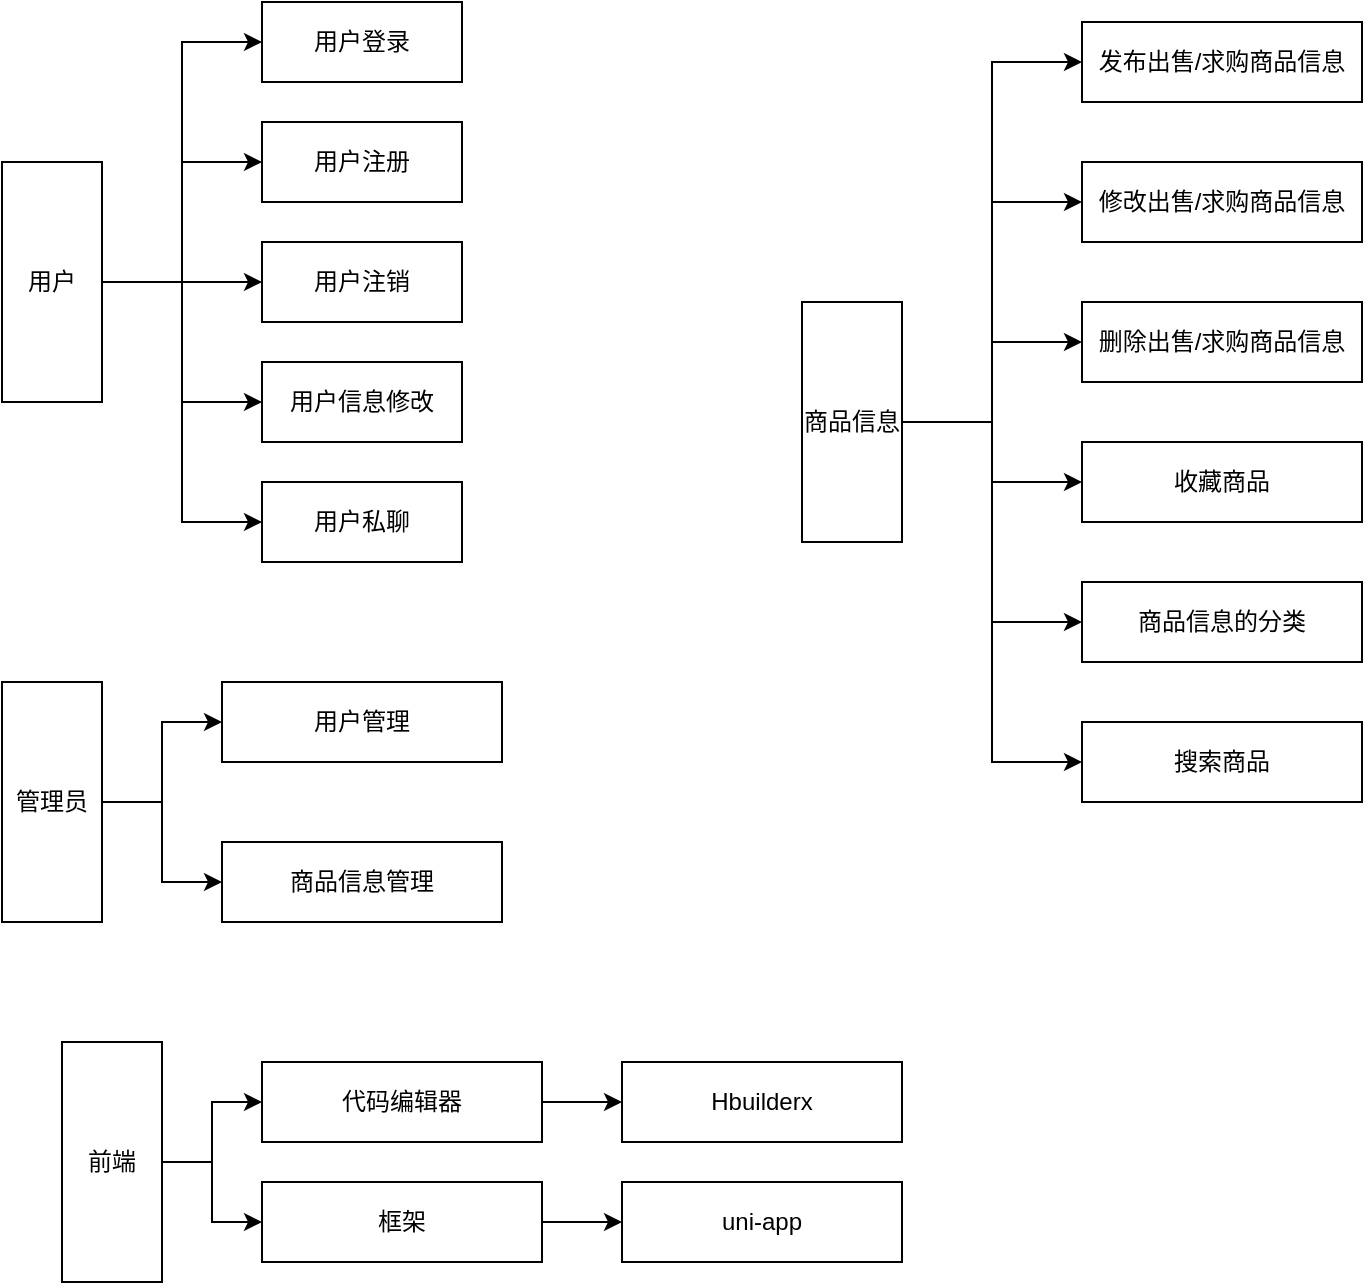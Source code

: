 <mxfile version="22.1.17" type="github">
  <diagram id="8NiMLxr8s7SlpGP2j4rl" name="第 1 页">
    <mxGraphModel dx="1034" dy="412" grid="1" gridSize="10" guides="1" tooltips="1" connect="1" arrows="1" fold="1" page="1" pageScale="1" pageWidth="827" pageHeight="1169" math="0" shadow="0">
      <root>
        <mxCell id="0" />
        <mxCell id="1" parent="0" />
        <mxCell id="yjyAZag0v-w1nwtXMWmd-36" style="edgeStyle=orthogonalEdgeStyle;rounded=0;orthogonalLoop=1;jettySize=auto;html=1;entryX=0;entryY=0.5;entryDx=0;entryDy=0;" edge="1" parent="1" source="yjyAZag0v-w1nwtXMWmd-1" target="yjyAZag0v-w1nwtXMWmd-3">
          <mxGeometry relative="1" as="geometry" />
        </mxCell>
        <mxCell id="yjyAZag0v-w1nwtXMWmd-37" style="edgeStyle=orthogonalEdgeStyle;rounded=0;orthogonalLoop=1;jettySize=auto;html=1;entryX=0;entryY=0.5;entryDx=0;entryDy=0;" edge="1" parent="1" source="yjyAZag0v-w1nwtXMWmd-1" target="yjyAZag0v-w1nwtXMWmd-4">
          <mxGeometry relative="1" as="geometry" />
        </mxCell>
        <mxCell id="yjyAZag0v-w1nwtXMWmd-38" style="edgeStyle=orthogonalEdgeStyle;rounded=0;orthogonalLoop=1;jettySize=auto;html=1;entryX=0;entryY=0.5;entryDx=0;entryDy=0;" edge="1" parent="1" source="yjyAZag0v-w1nwtXMWmd-1" target="yjyAZag0v-w1nwtXMWmd-17">
          <mxGeometry relative="1" as="geometry" />
        </mxCell>
        <mxCell id="yjyAZag0v-w1nwtXMWmd-39" style="edgeStyle=orthogonalEdgeStyle;rounded=0;orthogonalLoop=1;jettySize=auto;html=1;entryX=0;entryY=0.5;entryDx=0;entryDy=0;" edge="1" parent="1" source="yjyAZag0v-w1nwtXMWmd-1" target="yjyAZag0v-w1nwtXMWmd-18">
          <mxGeometry relative="1" as="geometry" />
        </mxCell>
        <mxCell id="yjyAZag0v-w1nwtXMWmd-40" style="edgeStyle=orthogonalEdgeStyle;rounded=0;orthogonalLoop=1;jettySize=auto;html=1;entryX=0;entryY=0.5;entryDx=0;entryDy=0;" edge="1" parent="1" source="yjyAZag0v-w1nwtXMWmd-1" target="yjyAZag0v-w1nwtXMWmd-19">
          <mxGeometry relative="1" as="geometry" />
        </mxCell>
        <mxCell id="yjyAZag0v-w1nwtXMWmd-1" value="用户" style="rounded=0;whiteSpace=wrap;html=1;" vertex="1" parent="1">
          <mxGeometry x="50" y="100" width="50" height="120" as="geometry" />
        </mxCell>
        <mxCell id="yjyAZag0v-w1nwtXMWmd-3" value="用户登录" style="rounded=0;whiteSpace=wrap;html=1;" vertex="1" parent="1">
          <mxGeometry x="180" y="20" width="100" height="40" as="geometry" />
        </mxCell>
        <mxCell id="yjyAZag0v-w1nwtXMWmd-4" value="用户注册" style="rounded=0;whiteSpace=wrap;html=1;" vertex="1" parent="1">
          <mxGeometry x="180" y="80" width="100" height="40" as="geometry" />
        </mxCell>
        <mxCell id="yjyAZag0v-w1nwtXMWmd-17" value="用户注销" style="rounded=0;whiteSpace=wrap;html=1;" vertex="1" parent="1">
          <mxGeometry x="180" y="140" width="100" height="40" as="geometry" />
        </mxCell>
        <mxCell id="yjyAZag0v-w1nwtXMWmd-18" value="用户信息修改" style="rounded=0;whiteSpace=wrap;html=1;" vertex="1" parent="1">
          <mxGeometry x="180" y="200" width="100" height="40" as="geometry" />
        </mxCell>
        <mxCell id="yjyAZag0v-w1nwtXMWmd-19" value="用户私聊" style="rounded=0;whiteSpace=wrap;html=1;" vertex="1" parent="1">
          <mxGeometry x="180" y="260" width="100" height="40" as="geometry" />
        </mxCell>
        <mxCell id="yjyAZag0v-w1nwtXMWmd-20" value="发布出售/求购商品信息" style="rounded=0;whiteSpace=wrap;html=1;" vertex="1" parent="1">
          <mxGeometry x="590" y="30" width="140" height="40" as="geometry" />
        </mxCell>
        <mxCell id="yjyAZag0v-w1nwtXMWmd-22" value="收藏商品" style="rounded=0;whiteSpace=wrap;html=1;" vertex="1" parent="1">
          <mxGeometry x="590" y="240" width="140" height="40" as="geometry" />
        </mxCell>
        <mxCell id="yjyAZag0v-w1nwtXMWmd-41" style="edgeStyle=orthogonalEdgeStyle;rounded=0;orthogonalLoop=1;jettySize=auto;html=1;entryX=0;entryY=0.5;entryDx=0;entryDy=0;" edge="1" parent="1" source="yjyAZag0v-w1nwtXMWmd-23" target="yjyAZag0v-w1nwtXMWmd-20">
          <mxGeometry relative="1" as="geometry" />
        </mxCell>
        <mxCell id="yjyAZag0v-w1nwtXMWmd-42" style="edgeStyle=orthogonalEdgeStyle;rounded=0;orthogonalLoop=1;jettySize=auto;html=1;entryX=0;entryY=0.5;entryDx=0;entryDy=0;" edge="1" parent="1" source="yjyAZag0v-w1nwtXMWmd-23" target="yjyAZag0v-w1nwtXMWmd-25">
          <mxGeometry relative="1" as="geometry" />
        </mxCell>
        <mxCell id="yjyAZag0v-w1nwtXMWmd-43" style="edgeStyle=orthogonalEdgeStyle;rounded=0;orthogonalLoop=1;jettySize=auto;html=1;entryX=0;entryY=0.5;entryDx=0;entryDy=0;" edge="1" parent="1" source="yjyAZag0v-w1nwtXMWmd-23" target="yjyAZag0v-w1nwtXMWmd-28">
          <mxGeometry relative="1" as="geometry" />
        </mxCell>
        <mxCell id="yjyAZag0v-w1nwtXMWmd-44" style="edgeStyle=orthogonalEdgeStyle;rounded=0;orthogonalLoop=1;jettySize=auto;html=1;entryX=0;entryY=0.5;entryDx=0;entryDy=0;" edge="1" parent="1" source="yjyAZag0v-w1nwtXMWmd-23" target="yjyAZag0v-w1nwtXMWmd-22">
          <mxGeometry relative="1" as="geometry" />
        </mxCell>
        <mxCell id="yjyAZag0v-w1nwtXMWmd-45" style="edgeStyle=orthogonalEdgeStyle;rounded=0;orthogonalLoop=1;jettySize=auto;html=1;entryX=0;entryY=0.5;entryDx=0;entryDy=0;" edge="1" parent="1" source="yjyAZag0v-w1nwtXMWmd-23" target="yjyAZag0v-w1nwtXMWmd-34">
          <mxGeometry relative="1" as="geometry" />
        </mxCell>
        <mxCell id="yjyAZag0v-w1nwtXMWmd-46" style="edgeStyle=orthogonalEdgeStyle;rounded=0;orthogonalLoop=1;jettySize=auto;html=1;entryX=0;entryY=0.5;entryDx=0;entryDy=0;" edge="1" parent="1" source="yjyAZag0v-w1nwtXMWmd-23" target="yjyAZag0v-w1nwtXMWmd-35">
          <mxGeometry relative="1" as="geometry" />
        </mxCell>
        <mxCell id="yjyAZag0v-w1nwtXMWmd-23" value="商品信息" style="rounded=0;whiteSpace=wrap;html=1;" vertex="1" parent="1">
          <mxGeometry x="450" y="170" width="50" height="120" as="geometry" />
        </mxCell>
        <mxCell id="yjyAZag0v-w1nwtXMWmd-25" value="修改出售/求购商品信息" style="rounded=0;whiteSpace=wrap;html=1;" vertex="1" parent="1">
          <mxGeometry x="590" y="100" width="140" height="40" as="geometry" />
        </mxCell>
        <mxCell id="yjyAZag0v-w1nwtXMWmd-28" value="删除出售/求购商品信息" style="rounded=0;whiteSpace=wrap;html=1;" vertex="1" parent="1">
          <mxGeometry x="590" y="170" width="140" height="40" as="geometry" />
        </mxCell>
        <mxCell id="yjyAZag0v-w1nwtXMWmd-47" style="edgeStyle=orthogonalEdgeStyle;rounded=0;orthogonalLoop=1;jettySize=auto;html=1;entryX=0;entryY=0.5;entryDx=0;entryDy=0;" edge="1" parent="1" source="yjyAZag0v-w1nwtXMWmd-29" target="yjyAZag0v-w1nwtXMWmd-32">
          <mxGeometry relative="1" as="geometry" />
        </mxCell>
        <mxCell id="yjyAZag0v-w1nwtXMWmd-48" style="edgeStyle=orthogonalEdgeStyle;rounded=0;orthogonalLoop=1;jettySize=auto;html=1;entryX=0;entryY=0.5;entryDx=0;entryDy=0;" edge="1" parent="1" source="yjyAZag0v-w1nwtXMWmd-29" target="yjyAZag0v-w1nwtXMWmd-33">
          <mxGeometry relative="1" as="geometry" />
        </mxCell>
        <mxCell id="yjyAZag0v-w1nwtXMWmd-29" value="管理员" style="rounded=0;whiteSpace=wrap;html=1;" vertex="1" parent="1">
          <mxGeometry x="50" y="360" width="50" height="120" as="geometry" />
        </mxCell>
        <mxCell id="yjyAZag0v-w1nwtXMWmd-32" value="用户管理" style="rounded=0;whiteSpace=wrap;html=1;" vertex="1" parent="1">
          <mxGeometry x="160" y="360" width="140" height="40" as="geometry" />
        </mxCell>
        <mxCell id="yjyAZag0v-w1nwtXMWmd-33" value="商品信息管理" style="rounded=0;whiteSpace=wrap;html=1;" vertex="1" parent="1">
          <mxGeometry x="160" y="440" width="140" height="40" as="geometry" />
        </mxCell>
        <mxCell id="yjyAZag0v-w1nwtXMWmd-34" value="商品信息的分类" style="rounded=0;whiteSpace=wrap;html=1;" vertex="1" parent="1">
          <mxGeometry x="590" y="310" width="140" height="40" as="geometry" />
        </mxCell>
        <mxCell id="yjyAZag0v-w1nwtXMWmd-35" value="搜索商品" style="rounded=0;whiteSpace=wrap;html=1;" vertex="1" parent="1">
          <mxGeometry x="590" y="380" width="140" height="40" as="geometry" />
        </mxCell>
        <mxCell id="yjyAZag0v-w1nwtXMWmd-57" style="edgeStyle=orthogonalEdgeStyle;rounded=0;orthogonalLoop=1;jettySize=auto;html=1;entryX=0;entryY=0.5;entryDx=0;entryDy=0;" edge="1" parent="1" source="yjyAZag0v-w1nwtXMWmd-49" target="yjyAZag0v-w1nwtXMWmd-51">
          <mxGeometry relative="1" as="geometry" />
        </mxCell>
        <mxCell id="yjyAZag0v-w1nwtXMWmd-58" style="edgeStyle=orthogonalEdgeStyle;rounded=0;orthogonalLoop=1;jettySize=auto;html=1;entryX=0;entryY=0.5;entryDx=0;entryDy=0;" edge="1" parent="1" source="yjyAZag0v-w1nwtXMWmd-49" target="yjyAZag0v-w1nwtXMWmd-55">
          <mxGeometry relative="1" as="geometry" />
        </mxCell>
        <mxCell id="yjyAZag0v-w1nwtXMWmd-49" value="前端" style="rounded=0;whiteSpace=wrap;html=1;" vertex="1" parent="1">
          <mxGeometry x="80" y="540" width="50" height="120" as="geometry" />
        </mxCell>
        <mxCell id="yjyAZag0v-w1nwtXMWmd-59" value="" style="edgeStyle=orthogonalEdgeStyle;rounded=0;orthogonalLoop=1;jettySize=auto;html=1;" edge="1" parent="1" source="yjyAZag0v-w1nwtXMWmd-51" target="yjyAZag0v-w1nwtXMWmd-52">
          <mxGeometry relative="1" as="geometry" />
        </mxCell>
        <mxCell id="yjyAZag0v-w1nwtXMWmd-51" value="代码编辑器" style="rounded=0;whiteSpace=wrap;html=1;" vertex="1" parent="1">
          <mxGeometry x="180" y="550" width="140" height="40" as="geometry" />
        </mxCell>
        <mxCell id="yjyAZag0v-w1nwtXMWmd-52" value="Hbuilderx" style="rounded=0;whiteSpace=wrap;html=1;" vertex="1" parent="1">
          <mxGeometry x="360" y="550" width="140" height="40" as="geometry" />
        </mxCell>
        <mxCell id="yjyAZag0v-w1nwtXMWmd-60" value="" style="edgeStyle=orthogonalEdgeStyle;rounded=0;orthogonalLoop=1;jettySize=auto;html=1;" edge="1" parent="1" source="yjyAZag0v-w1nwtXMWmd-55" target="yjyAZag0v-w1nwtXMWmd-56">
          <mxGeometry relative="1" as="geometry" />
        </mxCell>
        <mxCell id="yjyAZag0v-w1nwtXMWmd-55" value="框架" style="rounded=0;whiteSpace=wrap;html=1;" vertex="1" parent="1">
          <mxGeometry x="180" y="610" width="140" height="40" as="geometry" />
        </mxCell>
        <mxCell id="yjyAZag0v-w1nwtXMWmd-56" value="uni-app" style="rounded=0;whiteSpace=wrap;html=1;" vertex="1" parent="1">
          <mxGeometry x="360" y="610" width="140" height="40" as="geometry" />
        </mxCell>
      </root>
    </mxGraphModel>
  </diagram>
</mxfile>
